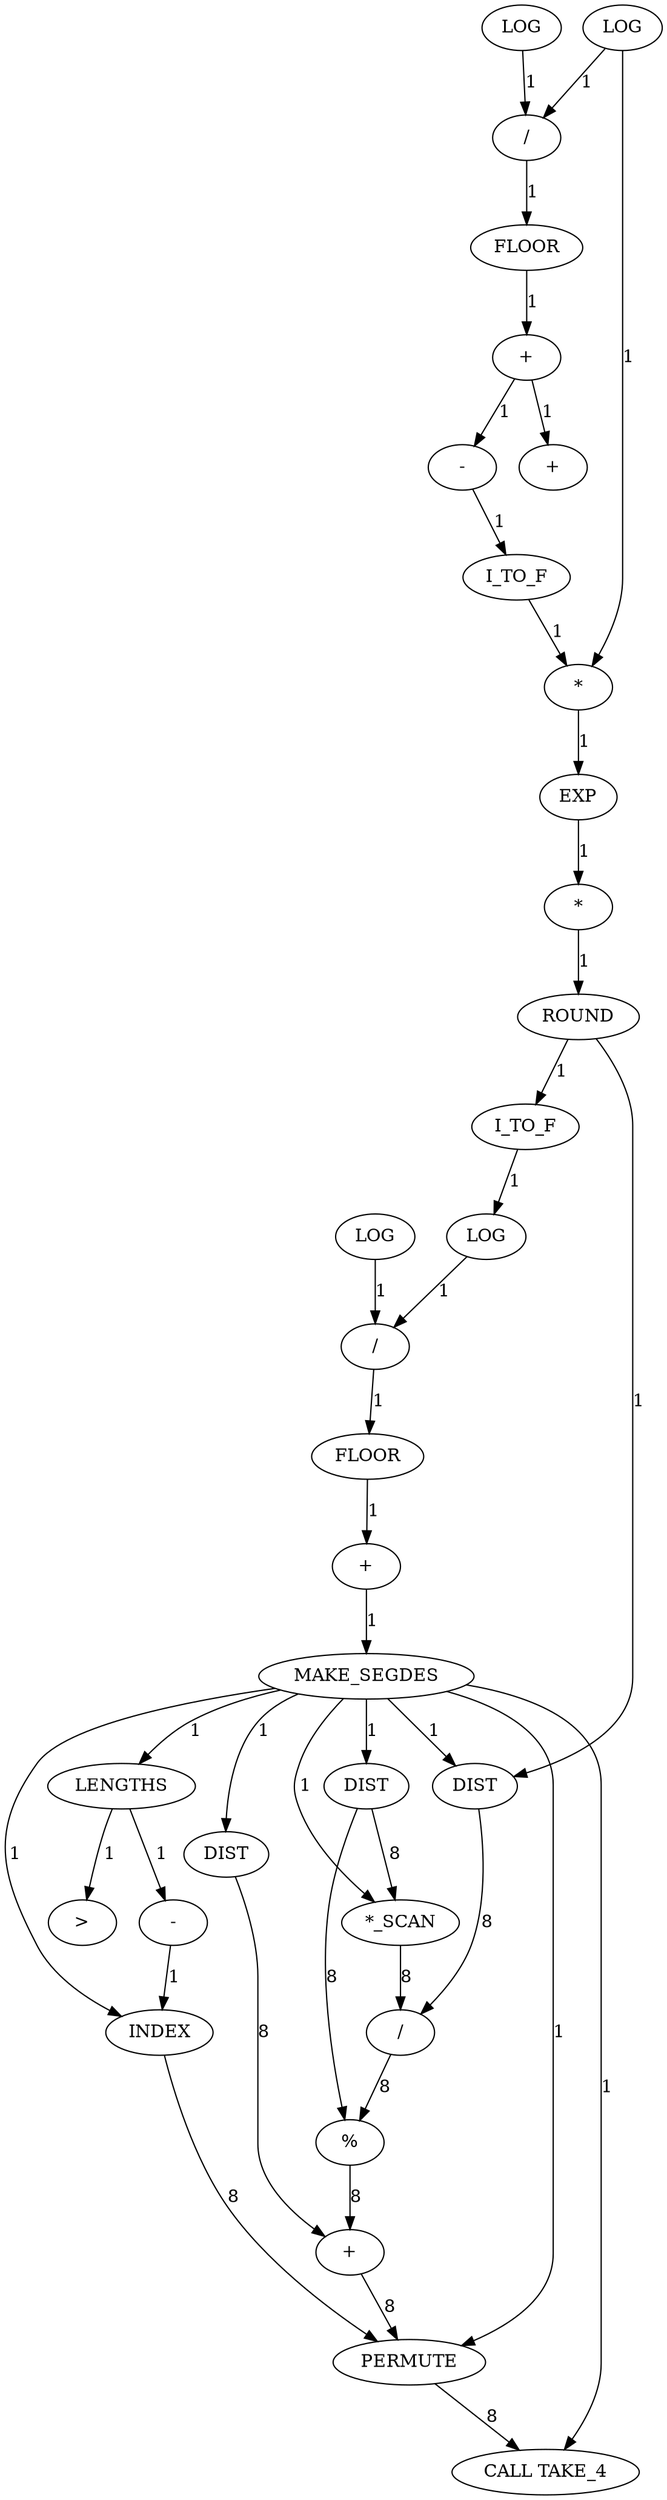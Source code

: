digraph {
	convex_hull_large_rl_INST_4410 [label=LOG cost=56674]
	convex_hull_large_rl_INST_790 [label=FLOOR cost=2623]
	convex_hull_large_rl_INST_4426 [label=LOG cost=86]
	convex_hull_large_rl_INST_4415 [label="/" cost=516]
	convex_hull_large_rl_INST_4486 [label="-" cost=86]
	convex_hull_large_rl_INST_810 [label="+" cost=0]
	convex_hull_large_rl_INST_4449 [label=DIST cost=43]
	convex_hull_large_rl_INST_4433 [label="+" cost=86]
	convex_hull_large_rl_INST_806 [label="\>" cost=774]
	convex_hull_large_rl_INST_4432 [label=FLOOR cost=86]
	convex_hull_large_rl_INST_4431 [label="/" cost=86]
	convex_hull_large_rl_INST_4423 [label=I_TO_F cost=2107]
	convex_hull_large_rl_INST_4444 [label="*_SCAN" cost=387]
	convex_hull_large_rl_INST_791 [label="+" cost=86]
	convex_hull_large_rl_INST_4456 [label=DIST cost=43]
	convex_hull_large_rl_INST_4436 [label=MAKE_SEGDES cost=1]
	convex_hull_large_rl_INST_4419 [label="*" cost=215]
	convex_hull_large_rl_INST_800 [label="*" cost=86]
	convex_hull_large_rl_INST_4484 [label=LENGTHS cost=86]
	convex_hull_large_rl_INST_801 [label=ROUND cost=559]
	convex_hull_large_rl_INST_4442 [label=DIST cost=43]
	convex_hull_large_rl_INST_4502 [label=PERMUTE cost=774]
	convex_hull_large_rl_INST_796 [label=I_TO_F cost=559]
	convex_hull_large_rl_INST_4428 [label=LOG cost=43]
	convex_hull_large_rl_INST_795 [label="-" cost=516]
	convex_hull_large_rl_INST_4494 [label=INDEX cost=301]
	convex_hull_large_rl_INST_4464 [label="/" cost=602]
	convex_hull_large_rl_INST_4475 [label="%" cost=387]
	convex_hull_large_rl_INST_4420 [label=EXP cost=8944]
	convex_hull_large_rl_INST_813 [label="CALL TAKE_4" cost=0]
	convex_hull_large_rl_INST_4412 [label=LOG cost=129]
	convex_hull_large_rl_INST_4478 [label="+" cost=1419]
	convex_hull_large_rl_INST_4410 -> convex_hull_large_rl_INST_4415 [label=1 cost=1]
	convex_hull_large_rl_INST_790 -> convex_hull_large_rl_INST_791 [label=1 cost=1]
	convex_hull_large_rl_INST_4426 -> convex_hull_large_rl_INST_4431 [label=1 cost=1]
	convex_hull_large_rl_INST_4415 -> convex_hull_large_rl_INST_790 [label=1 cost=1]
	convex_hull_large_rl_INST_4486 -> convex_hull_large_rl_INST_4494 [label=1 cost=1]
	convex_hull_large_rl_INST_4449 -> convex_hull_large_rl_INST_4464 [label=8 cost=8]
	convex_hull_large_rl_INST_4433 -> convex_hull_large_rl_INST_4436 [label=1 cost=1]
	convex_hull_large_rl_INST_4432 -> convex_hull_large_rl_INST_4433 [label=1 cost=1]
	convex_hull_large_rl_INST_4431 -> convex_hull_large_rl_INST_4432 [label=1 cost=1]
	convex_hull_large_rl_INST_4423 -> convex_hull_large_rl_INST_4426 [label=1 cost=1]
	convex_hull_large_rl_INST_4444 -> convex_hull_large_rl_INST_4464 [label=8 cost=8]
	convex_hull_large_rl_INST_791 -> convex_hull_large_rl_INST_795 [label=1 cost=1]
	convex_hull_large_rl_INST_791 -> convex_hull_large_rl_INST_810 [label=1 cost=1]
	convex_hull_large_rl_INST_4456 -> convex_hull_large_rl_INST_4478 [label=8 cost=8]
	convex_hull_large_rl_INST_4436 -> convex_hull_large_rl_INST_4442 [label=1 cost=1]
	convex_hull_large_rl_INST_4436 -> convex_hull_large_rl_INST_4444 [label=1 cost=1]
	convex_hull_large_rl_INST_4436 -> convex_hull_large_rl_INST_4449 [label=1 cost=1]
	convex_hull_large_rl_INST_4436 -> convex_hull_large_rl_INST_4456 [label=1 cost=1]
	convex_hull_large_rl_INST_4436 -> convex_hull_large_rl_INST_4484 [label=1 cost=1]
	convex_hull_large_rl_INST_4436 -> convex_hull_large_rl_INST_4494 [label=1 cost=1]
	convex_hull_large_rl_INST_4436 -> convex_hull_large_rl_INST_4502 [label=1 cost=1]
	convex_hull_large_rl_INST_4436 -> convex_hull_large_rl_INST_813 [label=1 cost=1]
	convex_hull_large_rl_INST_4419 -> convex_hull_large_rl_INST_4420 [label=1 cost=1]
	convex_hull_large_rl_INST_800 -> convex_hull_large_rl_INST_801 [label=1 cost=1]
	convex_hull_large_rl_INST_4484 -> convex_hull_large_rl_INST_4486 [label=1 cost=1]
	convex_hull_large_rl_INST_4484 -> convex_hull_large_rl_INST_806 [label=1 cost=1]
	convex_hull_large_rl_INST_801 -> convex_hull_large_rl_INST_4423 [label=1 cost=1]
	convex_hull_large_rl_INST_801 -> convex_hull_large_rl_INST_4449 [label=1 cost=1]
	convex_hull_large_rl_INST_4442 -> convex_hull_large_rl_INST_4444 [label=8 cost=8]
	convex_hull_large_rl_INST_4442 -> convex_hull_large_rl_INST_4475 [label=8 cost=8]
	convex_hull_large_rl_INST_4502 -> convex_hull_large_rl_INST_813 [label=8 cost=8]
	convex_hull_large_rl_INST_796 -> convex_hull_large_rl_INST_4419 [label=1 cost=1]
	convex_hull_large_rl_INST_4428 -> convex_hull_large_rl_INST_4431 [label=1 cost=1]
	convex_hull_large_rl_INST_795 -> convex_hull_large_rl_INST_796 [label=1 cost=1]
	convex_hull_large_rl_INST_4494 -> convex_hull_large_rl_INST_4502 [label=8 cost=8]
	convex_hull_large_rl_INST_4464 -> convex_hull_large_rl_INST_4475 [label=8 cost=8]
	convex_hull_large_rl_INST_4475 -> convex_hull_large_rl_INST_4478 [label=8 cost=8]
	convex_hull_large_rl_INST_4420 -> convex_hull_large_rl_INST_800 [label=1 cost=1]
	convex_hull_large_rl_INST_4412 -> convex_hull_large_rl_INST_4415 [label=1 cost=1]
	convex_hull_large_rl_INST_4412 -> convex_hull_large_rl_INST_4419 [label=1 cost=1]
	convex_hull_large_rl_INST_4478 -> convex_hull_large_rl_INST_4502 [label=8 cost=8]
}
